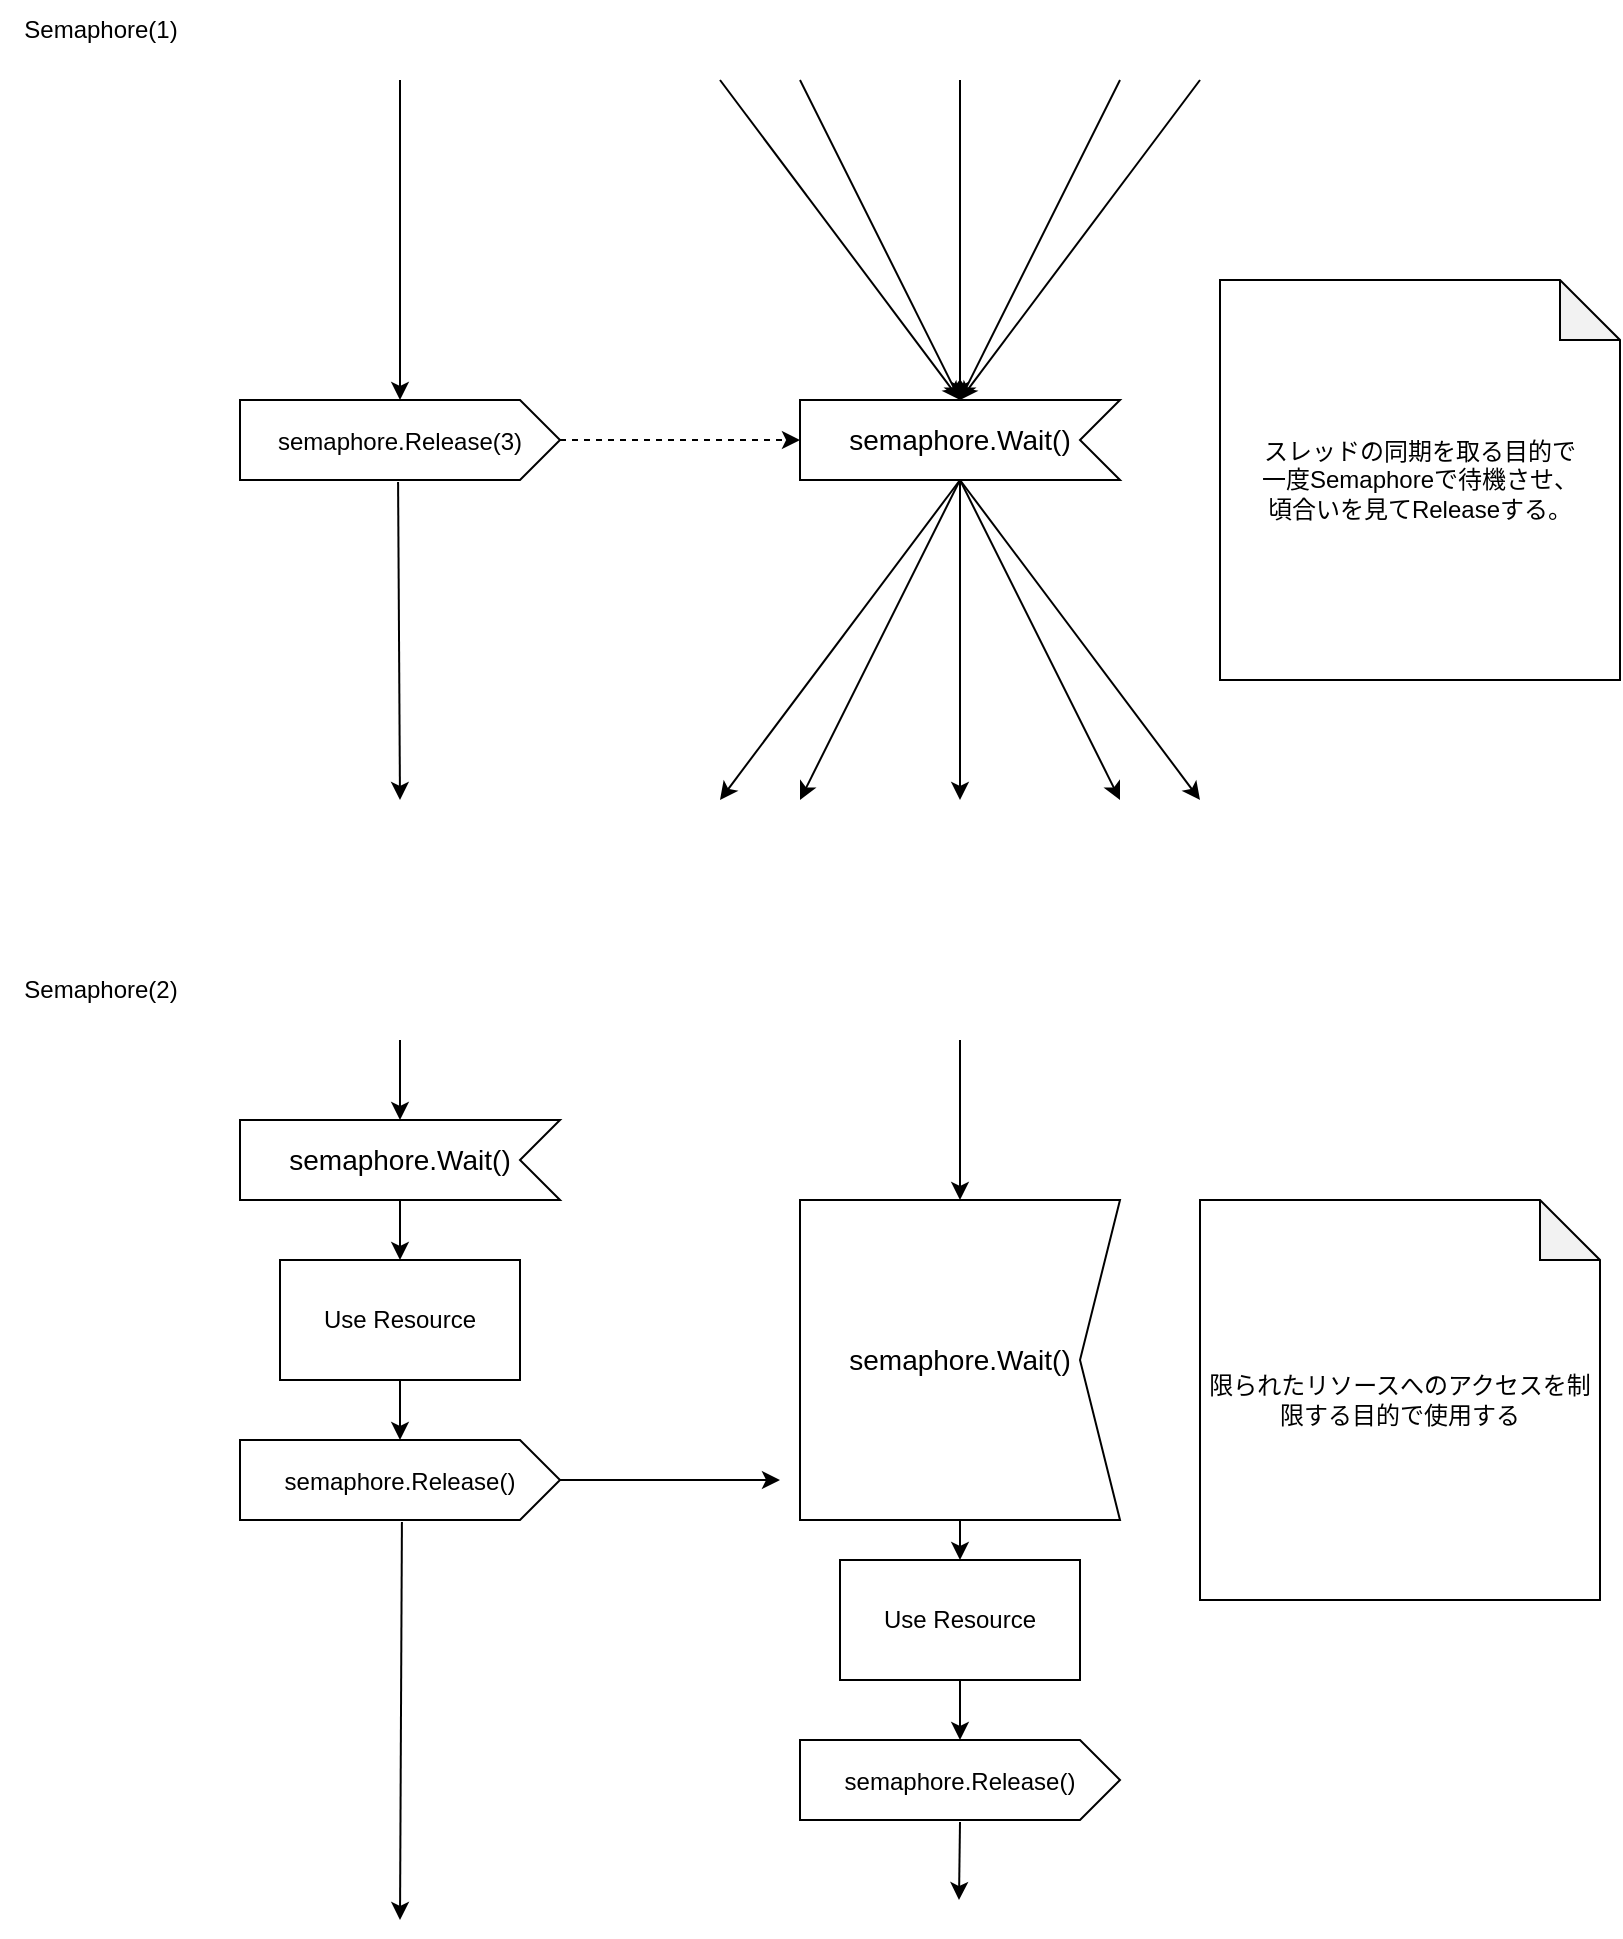 <mxfile version="28.1.0">
  <diagram name="Page-1" id="oCPiqE43nM-5TtfL8TEH">
    <mxGraphModel dx="964" dy="794" grid="1" gridSize="10" guides="1" tooltips="1" connect="1" arrows="1" fold="1" page="1" pageScale="1" pageWidth="850" pageHeight="1100" math="0" shadow="0">
      <root>
        <mxCell id="0" />
        <mxCell id="1" parent="0" />
        <mxCell id="glcoebHGGFf8UbgOov_I-13" style="edgeStyle=orthogonalEdgeStyle;rounded=0;orthogonalLoop=1;jettySize=auto;html=1;exitX=0;exitY=0;exitDx=80;exitDy=40;exitPerimeter=0;" parent="1" source="glcoebHGGFf8UbgOov_I-1" edge="1">
          <mxGeometry relative="1" as="geometry">
            <mxPoint x="520" y="440" as="targetPoint" />
          </mxGeometry>
        </mxCell>
        <mxCell id="glcoebHGGFf8UbgOov_I-1" value="semaphore.Wait()" style="html=1;shape=mxgraph.infographic.ribbonSimple;notch1=20;notch2=0;align=center;verticalAlign=middle;fontSize=14;fontStyle=0;flipH=1;fillColor=#FFFFFF;whiteSpace=wrap;" parent="1" vertex="1">
          <mxGeometry x="440" y="240" width="160" height="40" as="geometry" />
        </mxCell>
        <mxCell id="glcoebHGGFf8UbgOov_I-2" value="" style="endArrow=classic;html=1;rounded=0;entryX=0;entryY=0;entryDx=80;entryDy=0;entryPerimeter=0;" parent="1" target="glcoebHGGFf8UbgOov_I-1" edge="1">
          <mxGeometry width="50" height="50" relative="1" as="geometry">
            <mxPoint x="520" y="80" as="sourcePoint" />
            <mxPoint x="570" y="130" as="targetPoint" />
          </mxGeometry>
        </mxCell>
        <mxCell id="glcoebHGGFf8UbgOov_I-3" value="" style="endArrow=classic;html=1;rounded=0;entryX=0;entryY=0;entryDx=80;entryDy=0;entryPerimeter=0;" parent="1" target="glcoebHGGFf8UbgOov_I-1" edge="1">
          <mxGeometry width="50" height="50" relative="1" as="geometry">
            <mxPoint x="440" y="80" as="sourcePoint" />
            <mxPoint x="400" y="220" as="targetPoint" />
          </mxGeometry>
        </mxCell>
        <mxCell id="glcoebHGGFf8UbgOov_I-4" value="" style="endArrow=classic;html=1;rounded=0;entryX=0;entryY=0;entryDx=80;entryDy=0;entryPerimeter=0;" parent="1" target="glcoebHGGFf8UbgOov_I-1" edge="1">
          <mxGeometry width="50" height="50" relative="1" as="geometry">
            <mxPoint x="600" y="80" as="sourcePoint" />
            <mxPoint x="660" y="270" as="targetPoint" />
          </mxGeometry>
        </mxCell>
        <mxCell id="glcoebHGGFf8UbgOov_I-5" value="" style="endArrow=classic;html=1;rounded=0;entryX=0;entryY=0;entryDx=80;entryDy=0;entryPerimeter=0;" parent="1" target="glcoebHGGFf8UbgOov_I-1" edge="1">
          <mxGeometry width="50" height="50" relative="1" as="geometry">
            <mxPoint x="400" y="80" as="sourcePoint" />
            <mxPoint x="470" y="210" as="targetPoint" />
          </mxGeometry>
        </mxCell>
        <mxCell id="glcoebHGGFf8UbgOov_I-6" value="" style="endArrow=classic;html=1;rounded=0;entryX=0;entryY=0;entryDx=80;entryDy=0;entryPerimeter=0;" parent="1" target="glcoebHGGFf8UbgOov_I-1" edge="1">
          <mxGeometry width="50" height="50" relative="1" as="geometry">
            <mxPoint x="640" y="80" as="sourcePoint" />
            <mxPoint x="510" y="310" as="targetPoint" />
          </mxGeometry>
        </mxCell>
        <mxCell id="glcoebHGGFf8UbgOov_I-12" style="edgeStyle=orthogonalEdgeStyle;rounded=0;orthogonalLoop=1;jettySize=auto;html=1;exitX=1;exitY=0.5;exitDx=0;exitDy=0;exitPerimeter=0;dashed=1;" parent="1" source="glcoebHGGFf8UbgOov_I-9" target="glcoebHGGFf8UbgOov_I-1" edge="1">
          <mxGeometry relative="1" as="geometry" />
        </mxCell>
        <mxCell id="glcoebHGGFf8UbgOov_I-9" value="&lt;span style=&quot;font-size: 12px; text-wrap-mode: nowrap;&quot;&gt;semaphore.Release(3)&lt;/span&gt;" style="html=1;shape=mxgraph.infographic.ribbonSimple;notch1=0;notch2=20;align=center;verticalAlign=middle;fontSize=14;fontStyle=0;fillColor=#FFFFFF;whiteSpace=wrap;" parent="1" vertex="1">
          <mxGeometry x="160" y="240" width="160" height="40" as="geometry" />
        </mxCell>
        <mxCell id="glcoebHGGFf8UbgOov_I-10" value="" style="endArrow=classic;html=1;rounded=0;" parent="1" target="glcoebHGGFf8UbgOov_I-9" edge="1">
          <mxGeometry width="50" height="50" relative="1" as="geometry">
            <mxPoint x="240" y="80" as="sourcePoint" />
            <mxPoint x="290" y="30" as="targetPoint" />
          </mxGeometry>
        </mxCell>
        <mxCell id="glcoebHGGFf8UbgOov_I-11" value="" style="endArrow=classic;html=1;rounded=0;exitX=0.494;exitY=1.025;exitDx=0;exitDy=0;exitPerimeter=0;" parent="1" source="glcoebHGGFf8UbgOov_I-9" edge="1">
          <mxGeometry width="50" height="50" relative="1" as="geometry">
            <mxPoint x="240" y="320" as="sourcePoint" />
            <mxPoint x="240" y="440" as="targetPoint" />
          </mxGeometry>
        </mxCell>
        <mxCell id="glcoebHGGFf8UbgOov_I-15" value="" style="endArrow=classic;html=1;rounded=0;exitX=0;exitY=0;exitDx=80;exitDy=40;exitPerimeter=0;" parent="1" source="glcoebHGGFf8UbgOov_I-1" edge="1">
          <mxGeometry width="50" height="50" relative="1" as="geometry">
            <mxPoint x="530" y="290" as="sourcePoint" />
            <mxPoint x="600" y="440" as="targetPoint" />
          </mxGeometry>
        </mxCell>
        <mxCell id="glcoebHGGFf8UbgOov_I-16" value="" style="endArrow=classic;html=1;rounded=0;exitX=0;exitY=0;exitDx=80;exitDy=40;exitPerimeter=0;" parent="1" source="glcoebHGGFf8UbgOov_I-1" edge="1">
          <mxGeometry width="50" height="50" relative="1" as="geometry">
            <mxPoint x="570" y="300" as="sourcePoint" />
            <mxPoint x="640" y="440" as="targetPoint" />
          </mxGeometry>
        </mxCell>
        <mxCell id="glcoebHGGFf8UbgOov_I-17" value="Semaphore(1)" style="text;html=1;align=center;verticalAlign=middle;resizable=0;points=[];autosize=1;strokeColor=none;fillColor=none;" parent="1" vertex="1">
          <mxGeometry x="40" y="40" width="100" height="30" as="geometry" />
        </mxCell>
        <mxCell id="0TomC-TLxJLsjVoDcg_B-1" value="" style="endArrow=classic;html=1;rounded=0;exitX=0;exitY=0;exitDx=80;exitDy=40;exitPerimeter=0;" edge="1" parent="1" source="glcoebHGGFf8UbgOov_I-1">
          <mxGeometry width="50" height="50" relative="1" as="geometry">
            <mxPoint x="510" y="300" as="sourcePoint" />
            <mxPoint x="440" y="440" as="targetPoint" />
          </mxGeometry>
        </mxCell>
        <mxCell id="0TomC-TLxJLsjVoDcg_B-2" value="" style="endArrow=classic;html=1;rounded=0;exitX=0;exitY=0;exitDx=80;exitDy=40;exitPerimeter=0;" edge="1" parent="1" source="glcoebHGGFf8UbgOov_I-1">
          <mxGeometry width="50" height="50" relative="1" as="geometry">
            <mxPoint x="530" y="440" as="sourcePoint" />
            <mxPoint x="400" y="440" as="targetPoint" />
          </mxGeometry>
        </mxCell>
        <mxCell id="0TomC-TLxJLsjVoDcg_B-3" value="スレッドの同期を取る目的で&lt;div&gt;一度Semaphoreで待機させ、&lt;/div&gt;&lt;div&gt;頃合いを見てReleaseする。&lt;/div&gt;" style="shape=note;whiteSpace=wrap;html=1;backgroundOutline=1;darkOpacity=0.05;" vertex="1" parent="1">
          <mxGeometry x="650" y="180" width="200" height="200" as="geometry" />
        </mxCell>
        <mxCell id="0TomC-TLxJLsjVoDcg_B-4" value="Semaphore(2)" style="text;html=1;align=center;verticalAlign=middle;resizable=0;points=[];autosize=1;strokeColor=none;fillColor=none;" vertex="1" parent="1">
          <mxGeometry x="40" y="520" width="100" height="30" as="geometry" />
        </mxCell>
        <mxCell id="0TomC-TLxJLsjVoDcg_B-8" style="edgeStyle=orthogonalEdgeStyle;rounded=0;orthogonalLoop=1;jettySize=auto;html=1;exitX=0;exitY=0;exitDx=80;exitDy=40;exitPerimeter=0;" edge="1" parent="1" source="0TomC-TLxJLsjVoDcg_B-5" target="0TomC-TLxJLsjVoDcg_B-9">
          <mxGeometry relative="1" as="geometry">
            <mxPoint x="240" y="680" as="targetPoint" />
          </mxGeometry>
        </mxCell>
        <mxCell id="0TomC-TLxJLsjVoDcg_B-5" value="semaphore.Wait()" style="html=1;shape=mxgraph.infographic.ribbonSimple;notch1=20;notch2=0;align=center;verticalAlign=middle;fontSize=14;fontStyle=0;flipH=1;fillColor=#FFFFFF;whiteSpace=wrap;" vertex="1" parent="1">
          <mxGeometry x="160" y="600" width="160" height="40" as="geometry" />
        </mxCell>
        <mxCell id="0TomC-TLxJLsjVoDcg_B-16" style="edgeStyle=orthogonalEdgeStyle;rounded=0;orthogonalLoop=1;jettySize=auto;html=1;exitX=1;exitY=0.5;exitDx=0;exitDy=0;exitPerimeter=0;" edge="1" parent="1" source="0TomC-TLxJLsjVoDcg_B-6">
          <mxGeometry relative="1" as="geometry">
            <mxPoint x="430" y="780" as="targetPoint" />
          </mxGeometry>
        </mxCell>
        <mxCell id="0TomC-TLxJLsjVoDcg_B-6" value="&lt;span style=&quot;font-size: 12px; text-wrap-mode: nowrap;&quot;&gt;semaphore.Release()&lt;/span&gt;" style="html=1;shape=mxgraph.infographic.ribbonSimple;notch1=0;notch2=20;align=center;verticalAlign=middle;fontSize=14;fontStyle=0;fillColor=#FFFFFF;whiteSpace=wrap;" vertex="1" parent="1">
          <mxGeometry x="160" y="760" width="160" height="40" as="geometry" />
        </mxCell>
        <mxCell id="0TomC-TLxJLsjVoDcg_B-7" value="" style="endArrow=classic;html=1;rounded=0;" edge="1" parent="1" target="0TomC-TLxJLsjVoDcg_B-5">
          <mxGeometry width="50" height="50" relative="1" as="geometry">
            <mxPoint x="240" y="560" as="sourcePoint" />
            <mxPoint x="240.5" y="589" as="targetPoint" />
          </mxGeometry>
        </mxCell>
        <mxCell id="0TomC-TLxJLsjVoDcg_B-10" style="edgeStyle=orthogonalEdgeStyle;rounded=0;orthogonalLoop=1;jettySize=auto;html=1;exitX=0.5;exitY=1;exitDx=0;exitDy=0;" edge="1" parent="1" source="0TomC-TLxJLsjVoDcg_B-9" target="0TomC-TLxJLsjVoDcg_B-6">
          <mxGeometry relative="1" as="geometry" />
        </mxCell>
        <mxCell id="0TomC-TLxJLsjVoDcg_B-9" value="Use Resource" style="rounded=0;whiteSpace=wrap;html=1;" vertex="1" parent="1">
          <mxGeometry x="180" y="670" width="120" height="60" as="geometry" />
        </mxCell>
        <mxCell id="0TomC-TLxJLsjVoDcg_B-11" value="" style="endArrow=classic;html=1;rounded=0;exitX=0.506;exitY=1.025;exitDx=0;exitDy=0;exitPerimeter=0;" edge="1" parent="1" source="0TomC-TLxJLsjVoDcg_B-6">
          <mxGeometry width="50" height="50" relative="1" as="geometry">
            <mxPoint x="240" y="880" as="sourcePoint" />
            <mxPoint x="240" y="1000" as="targetPoint" />
          </mxGeometry>
        </mxCell>
        <mxCell id="0TomC-TLxJLsjVoDcg_B-18" style="edgeStyle=orthogonalEdgeStyle;rounded=0;orthogonalLoop=1;jettySize=auto;html=1;exitX=0;exitY=0;exitDx=80;exitDy=160;exitPerimeter=0;entryX=0.5;entryY=0;entryDx=0;entryDy=0;" edge="1" parent="1" source="0TomC-TLxJLsjVoDcg_B-12" target="0TomC-TLxJLsjVoDcg_B-15">
          <mxGeometry relative="1" as="geometry" />
        </mxCell>
        <mxCell id="0TomC-TLxJLsjVoDcg_B-12" value="semaphore.Wait()" style="html=1;shape=mxgraph.infographic.ribbonSimple;notch1=20;notch2=0;align=center;verticalAlign=middle;fontSize=14;fontStyle=0;flipH=1;fillColor=#FFFFFF;whiteSpace=wrap;" vertex="1" parent="1">
          <mxGeometry x="440" y="640" width="160" height="160" as="geometry" />
        </mxCell>
        <mxCell id="0TomC-TLxJLsjVoDcg_B-13" value="&lt;span style=&quot;font-size: 12px; text-wrap-mode: nowrap;&quot;&gt;semaphore.Release()&lt;/span&gt;" style="html=1;shape=mxgraph.infographic.ribbonSimple;notch1=0;notch2=20;align=center;verticalAlign=middle;fontSize=14;fontStyle=0;fillColor=#FFFFFF;whiteSpace=wrap;" vertex="1" parent="1">
          <mxGeometry x="440" y="910" width="160" height="40" as="geometry" />
        </mxCell>
        <mxCell id="0TomC-TLxJLsjVoDcg_B-14" style="edgeStyle=orthogonalEdgeStyle;rounded=0;orthogonalLoop=1;jettySize=auto;html=1;exitX=0.5;exitY=1;exitDx=0;exitDy=0;" edge="1" parent="1" source="0TomC-TLxJLsjVoDcg_B-15" target="0TomC-TLxJLsjVoDcg_B-13">
          <mxGeometry relative="1" as="geometry" />
        </mxCell>
        <mxCell id="0TomC-TLxJLsjVoDcg_B-15" value="Use Resource" style="rounded=0;whiteSpace=wrap;html=1;" vertex="1" parent="1">
          <mxGeometry x="460" y="820" width="120" height="60" as="geometry" />
        </mxCell>
        <mxCell id="0TomC-TLxJLsjVoDcg_B-19" value="" style="endArrow=classic;html=1;rounded=0;entryX=0;entryY=0;entryDx=80;entryDy=0;entryPerimeter=0;" edge="1" parent="1" target="0TomC-TLxJLsjVoDcg_B-12">
          <mxGeometry width="50" height="50" relative="1" as="geometry">
            <mxPoint x="520" y="560" as="sourcePoint" />
            <mxPoint x="519.5" y="620" as="targetPoint" />
          </mxGeometry>
        </mxCell>
        <mxCell id="0TomC-TLxJLsjVoDcg_B-20" style="edgeStyle=orthogonalEdgeStyle;rounded=0;orthogonalLoop=1;jettySize=auto;html=1;exitX=0.5;exitY=1.025;exitDx=0;exitDy=0;exitPerimeter=0;" edge="1" parent="1" source="0TomC-TLxJLsjVoDcg_B-13">
          <mxGeometry relative="1" as="geometry">
            <mxPoint x="519.5" y="960" as="sourcePoint" />
            <mxPoint x="519.5" y="990" as="targetPoint" />
          </mxGeometry>
        </mxCell>
        <mxCell id="0TomC-TLxJLsjVoDcg_B-21" value="限られたリソースへのアクセスを制限する目的で使用する" style="shape=note;whiteSpace=wrap;html=1;backgroundOutline=1;darkOpacity=0.05;" vertex="1" parent="1">
          <mxGeometry x="640" y="640" width="200" height="200" as="geometry" />
        </mxCell>
      </root>
    </mxGraphModel>
  </diagram>
</mxfile>
